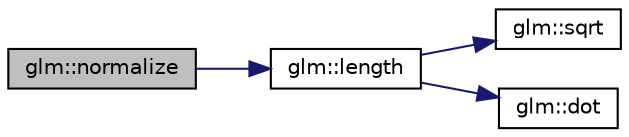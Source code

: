 digraph "glm::normalize"
{
  edge [fontname="Helvetica",fontsize="10",labelfontname="Helvetica",labelfontsize="10"];
  node [fontname="Helvetica",fontsize="10",shape=record];
  rankdir="LR";
  Node1 [label="glm::normalize",height=0.2,width=0.4,color="black", fillcolor="grey75", style="filled", fontcolor="black"];
  Node1 -> Node2 [color="midnightblue",fontsize="10",style="solid",fontname="Helvetica"];
  Node2 [label="glm::length",height=0.2,width=0.4,color="black", fillcolor="white", style="filled",URL="$group__gtc__quaternion.html#ga60d5647f87c2c423497d0f3bf8c407b8"];
  Node2 -> Node3 [color="midnightblue",fontsize="10",style="solid",fontname="Helvetica"];
  Node3 [label="glm::sqrt",height=0.2,width=0.4,color="black", fillcolor="white", style="filled",URL="$group__core__func__exponential.html#ga2317d4ff45af448b8402431afa0711f3"];
  Node2 -> Node4 [color="midnightblue",fontsize="10",style="solid",fontname="Helvetica"];
  Node4 [label="glm::dot",height=0.2,width=0.4,color="black", fillcolor="white", style="filled",URL="$group__gtc__quaternion.html#gab9101d7f5b27ca682fc84e32b8fd70ad"];
}
